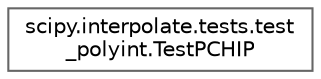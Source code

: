 digraph "Graphical Class Hierarchy"
{
 // LATEX_PDF_SIZE
  bgcolor="transparent";
  edge [fontname=Helvetica,fontsize=10,labelfontname=Helvetica,labelfontsize=10];
  node [fontname=Helvetica,fontsize=10,shape=box,height=0.2,width=0.4];
  rankdir="LR";
  Node0 [id="Node000000",label="scipy.interpolate.tests.test\l_polyint.TestPCHIP",height=0.2,width=0.4,color="grey40", fillcolor="white", style="filled",URL="$d1/d13/classscipy_1_1interpolate_1_1tests_1_1test__polyint_1_1TestPCHIP.html",tooltip=" "];
}
